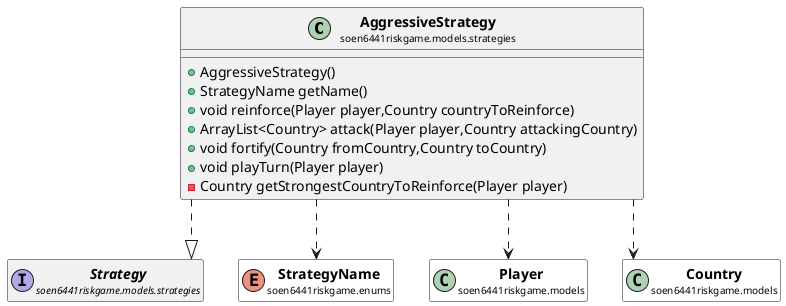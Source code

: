 @startuml

skinparam svgLinkTarget _parent
skinparam linetype ortho
set namespaceSeparator none
class "<b><size:14>AggressiveStrategy</b>\n<size:10>soen6441riskgame.models.strategies" as soen6441riskgame.models.strategies.AggressiveStrategy  [[../../../soen6441riskgame/models/strategies/AggressiveStrategy.html{soen6441riskgame.models.strategies.AggressiveStrategy}]] {
+AggressiveStrategy()
+StrategyName getName()
+void reinforce(Player player,Country countryToReinforce)
+ArrayList<Country> attack(Player player,Country attackingCountry)
+void fortify(Country fromCountry,Country toCountry)
+void playTurn(Player player)
-Country getStrongestCountryToReinforce(Player player)
}


interface "<b><size:14>Strategy</b>\n<size:10>soen6441riskgame.models.strategies" as soen6441riskgame.models.strategies.Strategy  [[../../../soen6441riskgame/models/strategies/Strategy.html{soen6441riskgame.models.strategies.Strategy}]] {
}

hide soen6441riskgame.models.strategies.Strategy fields
hide soen6441riskgame.models.strategies.Strategy methods

soen6441riskgame.models.strategies.AggressiveStrategy ..|> soen6441riskgame.models.strategies.Strategy

enum "<b><size:14>StrategyName</b>\n<size:10>soen6441riskgame.enums" as soen6441riskgame.enums.StrategyName  [[../../../soen6441riskgame/enums/StrategyName.html{soen6441riskgame.enums.StrategyName}]] #white {
}

hide soen6441riskgame.enums.StrategyName fields
hide soen6441riskgame.enums.StrategyName methods

soen6441riskgame.models.strategies.AggressiveStrategy ..> soen6441riskgame.enums.StrategyName

class "<b><size:14>Player</b>\n<size:10>soen6441riskgame.models" as soen6441riskgame.models.Player  [[../../../soen6441riskgame/models/Player.html{soen6441riskgame.models.Player}]] #white {
}

hide soen6441riskgame.models.Player fields
hide soen6441riskgame.models.Player methods

soen6441riskgame.models.strategies.AggressiveStrategy ..> soen6441riskgame.models.Player

class "<b><size:14>Country</b>\n<size:10>soen6441riskgame.models" as soen6441riskgame.models.Country  [[../../../soen6441riskgame/models/Country.html{soen6441riskgame.models.Country}]] #white {
}

hide soen6441riskgame.models.Country fields
hide soen6441riskgame.models.Country methods

soen6441riskgame.models.strategies.AggressiveStrategy ..> soen6441riskgame.models.Country



@enduml
